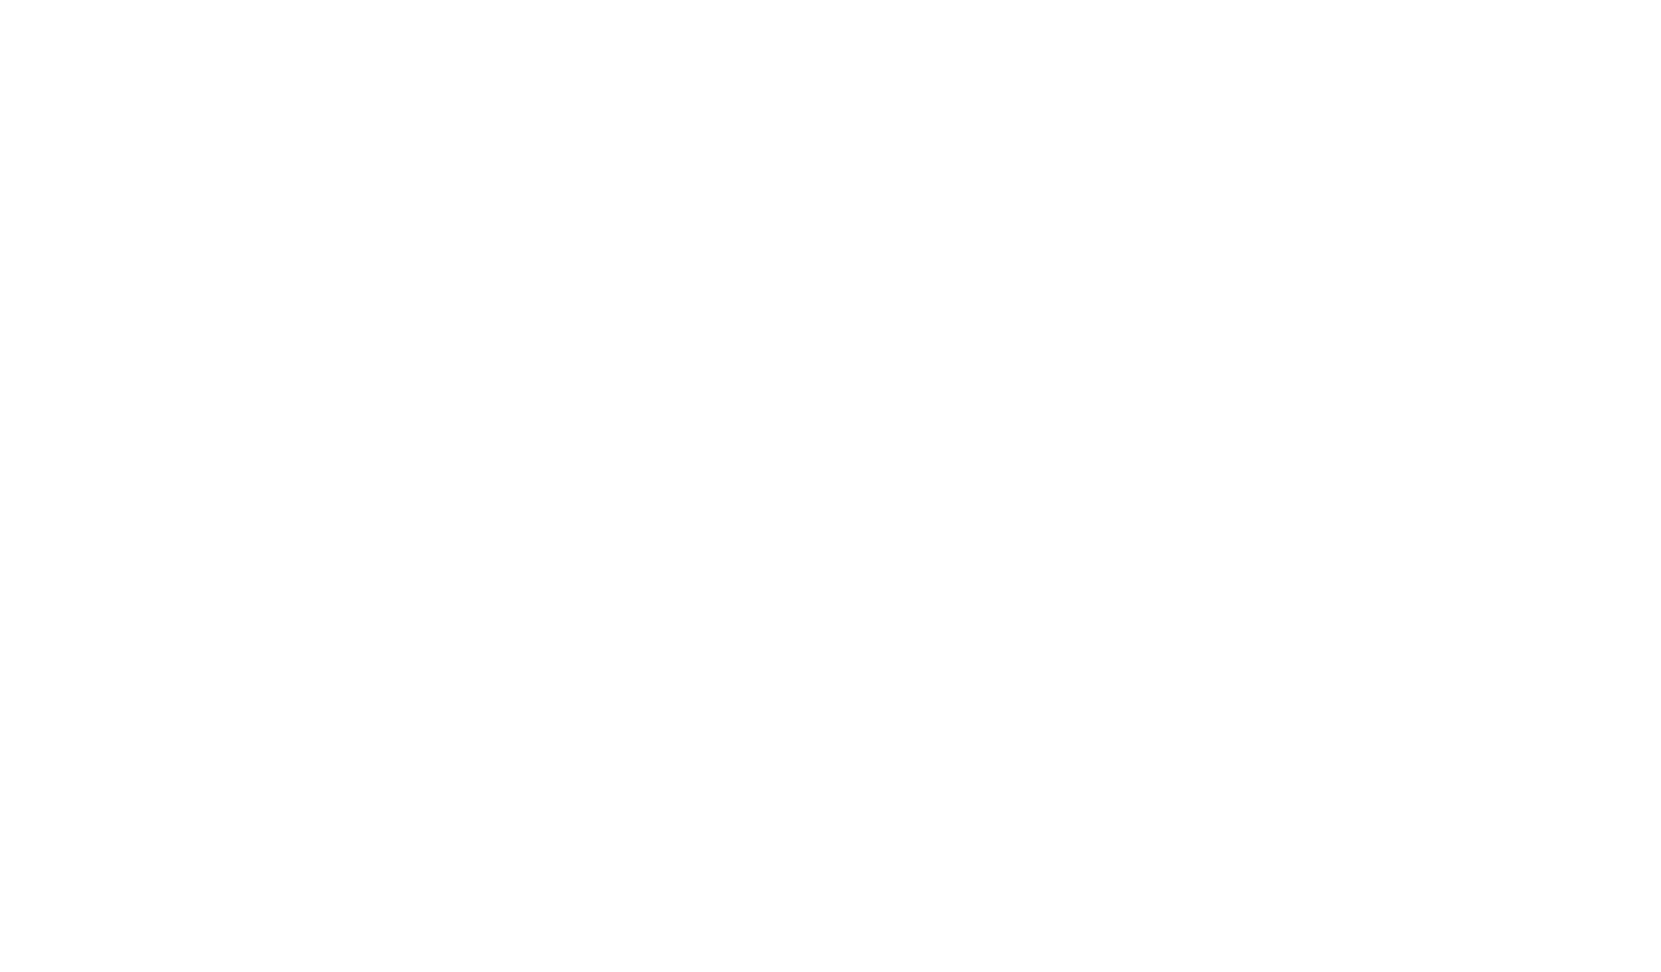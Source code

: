 digraph finite_state_machine {
  bgcolor = "transparent";
  rankdir = LR;
  ratio = 0.5625; // 16:9.

  // Invisible node from which to draw start transition to start state.
  node [style = invis]; -1;

  // Accept state.
  node [color = "white", fontcolor = "white", style = "", shape = doublecircle]; 3;

  // Catch-all (default) for remaining states.
  node [color = "white", fontcolor = "white", style = "", shape = circle, xlabel = ""];

  -1 -> 0 [color = "white", fontcolor = "white"];
  0 -> 1 [color = "white", fontcolor = "white", label = "\""];
  0 -> 2 [color = "white", fontcolor = "white", label = "'"];
  1 -> 1 [color = "white", fontcolor = "white", label = "\\0-!"];
  1 -> 3 [color = "white", fontcolor = "white", label = "\""];
  1 -> 1 [color = "white", fontcolor = "white", label = "#-["];
  1 -> 4 [color = "white", fontcolor = "white", label = "\\\\"];
  1 -> 1 [color = "white", fontcolor = "white", label = "]-\\uffff"];
  2 -> 2 [color = "white", fontcolor = "white", label = "\\0-&"];
  2 -> 3 [color = "white", fontcolor = "white", label = "'"];
  2 -> 2 [color = "white", fontcolor = "white", label = "(-["];
  2 -> 5 [color = "white", fontcolor = "white", label = "\\\\"];
  2 -> 2 [color = "white", fontcolor = "white", label = "]-\\uffff"];
  4 -> 1 [color = "white", fontcolor = "white", label = "\\0-["];
  4 -> 6 [color = "white", fontcolor = "white", label = "\\\\"];
  4 -> 1 [color = "white", fontcolor = "white", label = "]-\\uffff"];
  5 -> 2 [color = "white", fontcolor = "white", label = "\\0-["];
  5 -> 7 [color = "white", fontcolor = "white", label = "\\\\"];
  5 -> 2 [color = "white", fontcolor = "white", label = "]-\\uffff"];
  6 -> 1 [color = "white", fontcolor = "white", label = "\\0-!"];
  6 -> 1 [color = "white", fontcolor = "white", label = "#-["];
  6 -> 6 [color = "white", fontcolor = "white", label = "\\\\"];
  6 -> 1 [color = "white", fontcolor = "white", label = "]-\\uffff"];
  7 -> 2 [color = "white", fontcolor = "white", label = "\\0-&"];
  7 -> 2 [color = "white", fontcolor = "white", label = "(-["];
  7 -> 7 [color = "white", fontcolor = "white", label = "\\\\"];
  7 -> 2 [color = "white", fontcolor = "white", label = "]-\\uffff"];
}